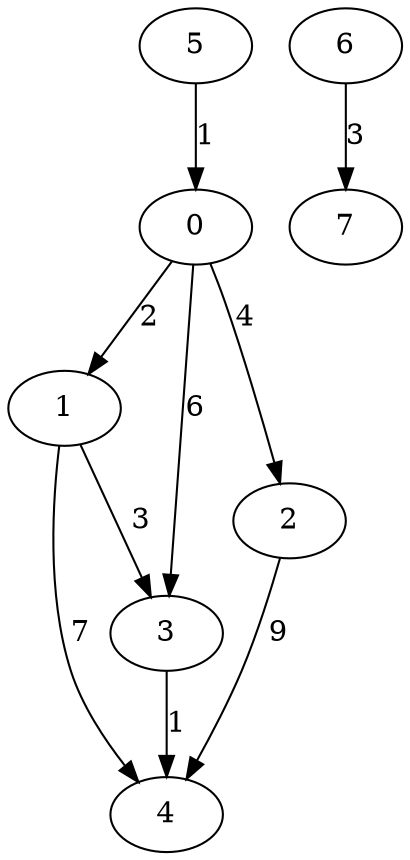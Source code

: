 digraph g {
	0 -> 1 [label=2];
	0 -> 2 [label=4];
	0 -> 3 [label=6];
	1 -> 3 [label=3];
	1 -> 4 [label=7];
	2 -> 4 [label=9];
	3 -> 4 [label=1];
	5 -> 0 [label=1];
	6 -> 7 [label=3];
}
